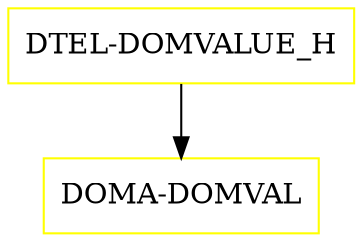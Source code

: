 digraph G {
  "DTEL-DOMVALUE_H" [shape=box,color=yellow];
  "DOMA-DOMVAL" [shape=box,color=yellow,URL="./DOMA_DOMVAL.html"];
  "DTEL-DOMVALUE_H" -> "DOMA-DOMVAL";
}

